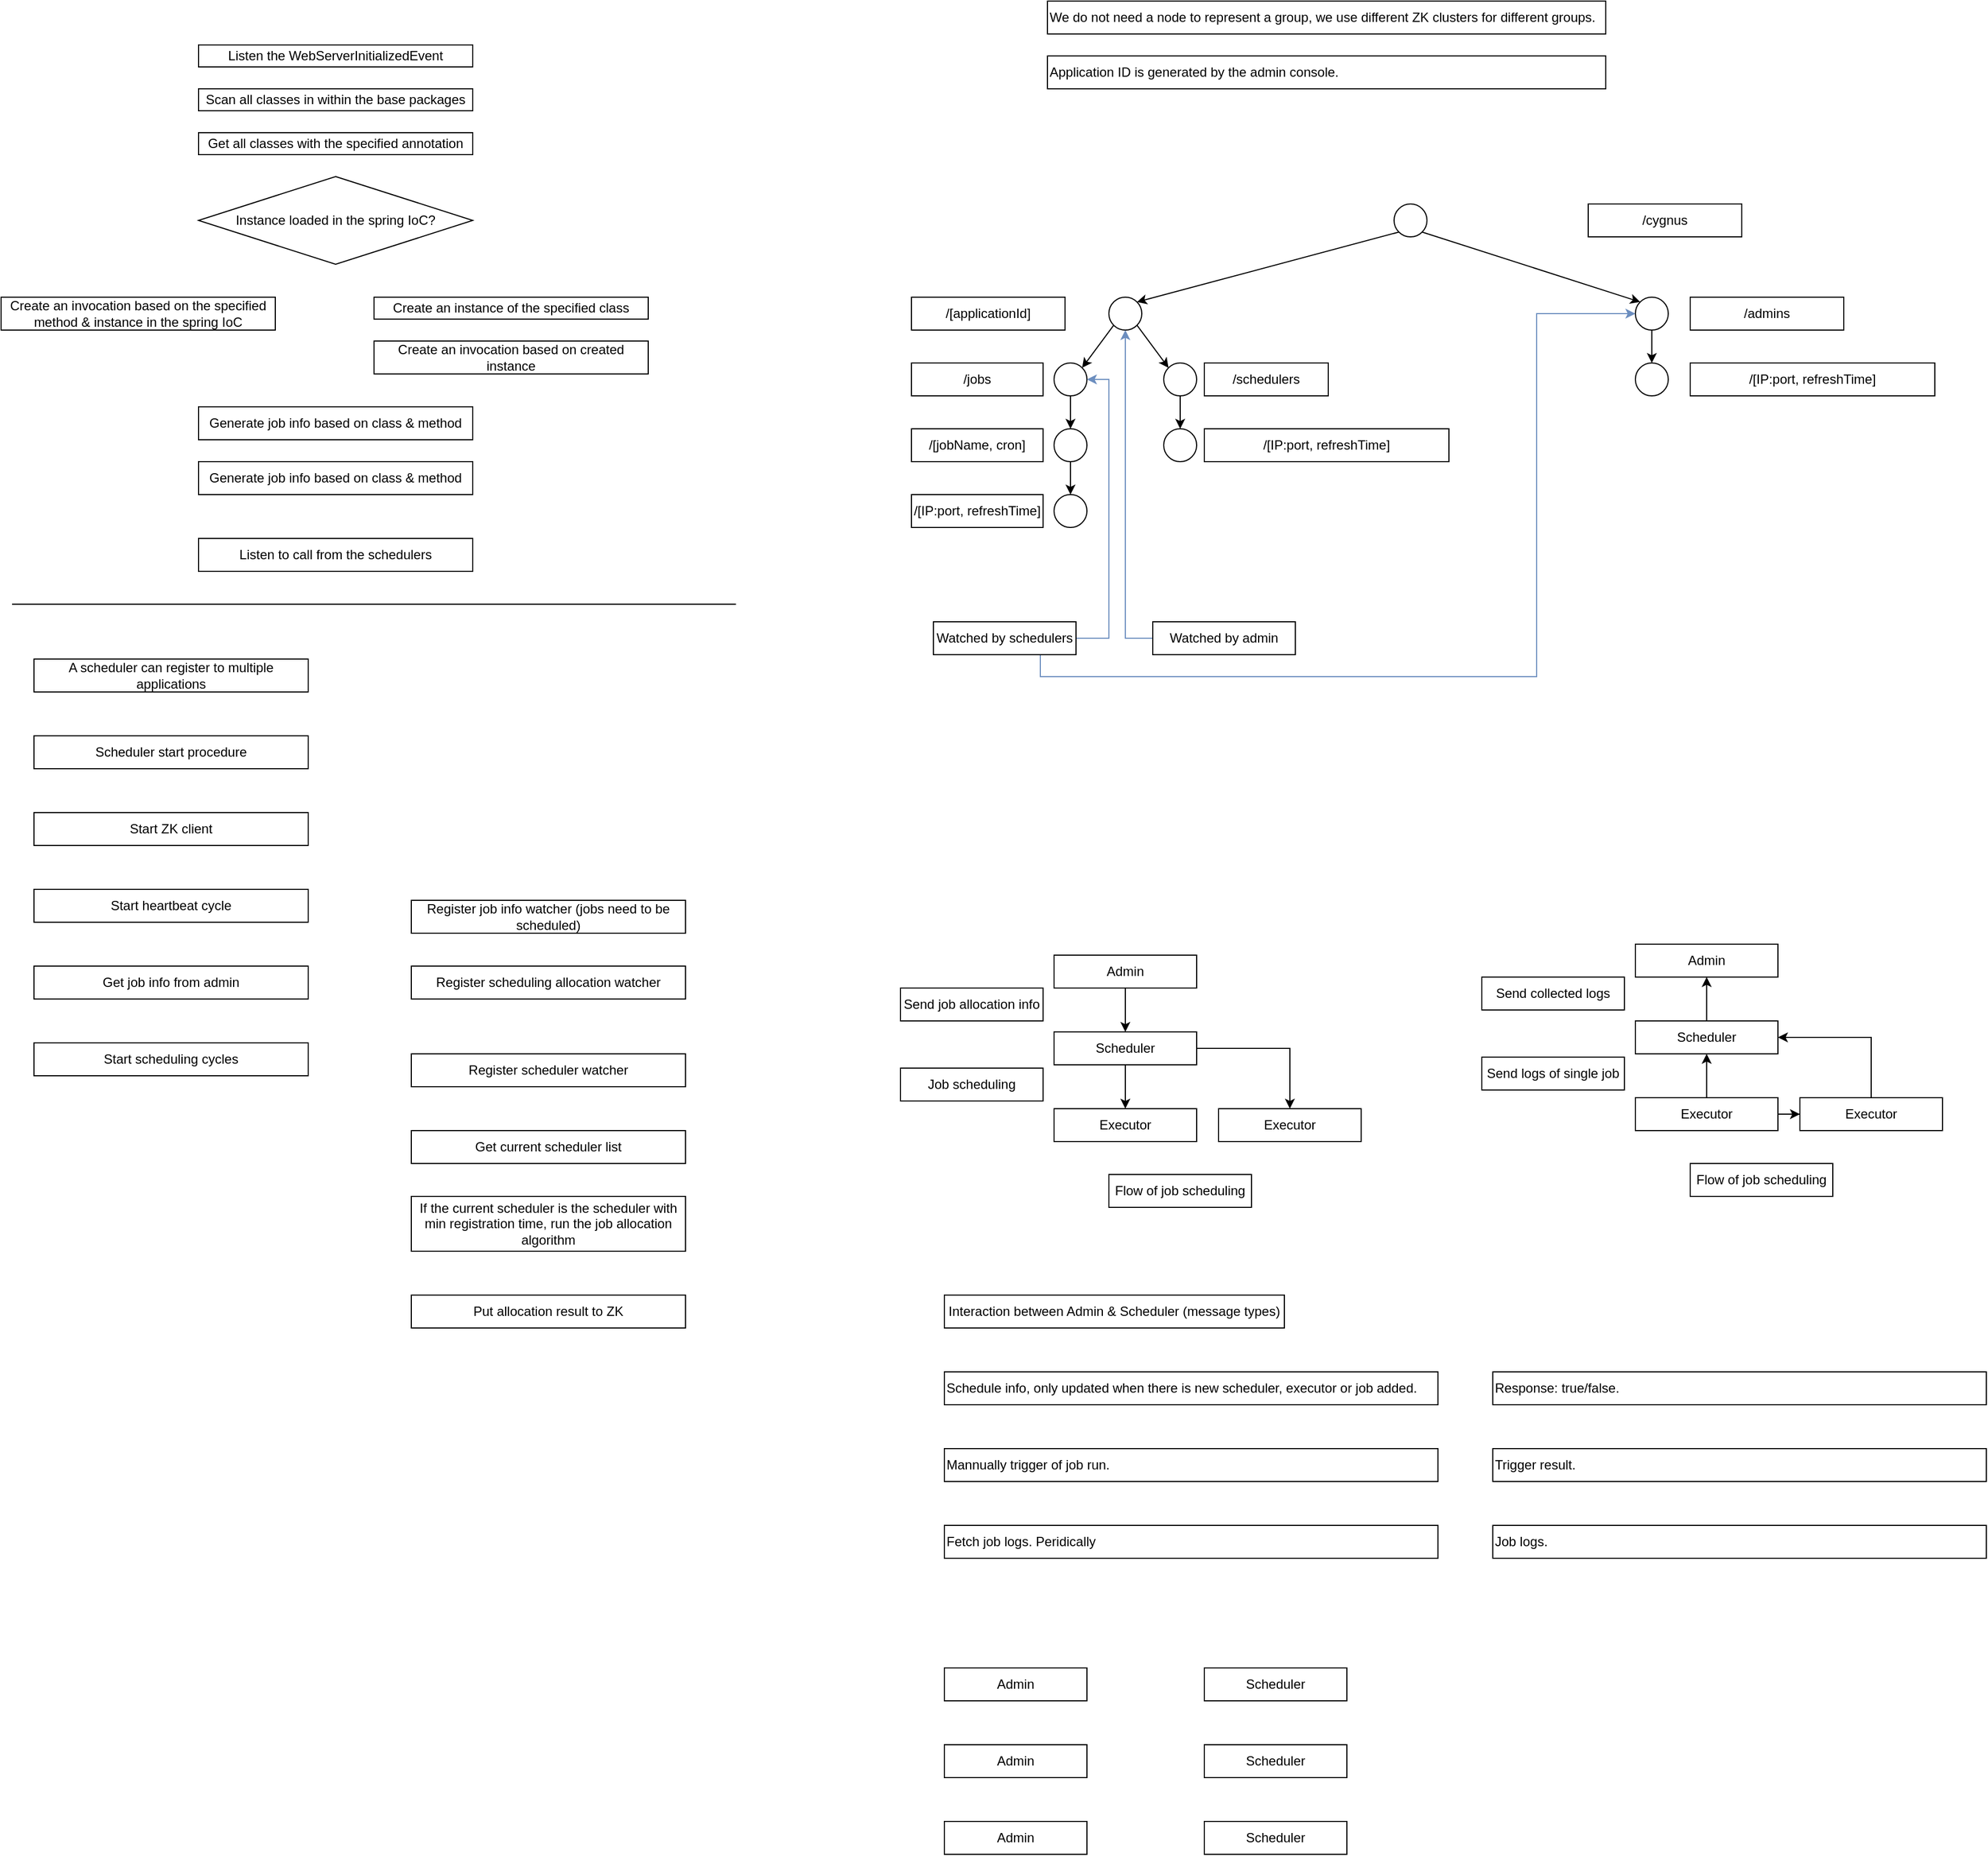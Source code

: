 <mxfile version="21.7.2" type="github">
  <diagram name="第 1 页" id="5EeTXoFenc_YiNX9l1NI">
    <mxGraphModel dx="1115" dy="606" grid="1" gridSize="10" guides="1" tooltips="1" connect="1" arrows="1" fold="1" page="1" pageScale="1" pageWidth="827" pageHeight="1169" math="0" shadow="0">
      <root>
        <mxCell id="0" />
        <mxCell id="1" parent="0" />
        <mxCell id="MFsD-34qDo7G34yyTd13-1" value="Listen the&amp;nbsp;WebServerInitializedEvent" style="rounded=0;whiteSpace=wrap;html=1;" parent="1" vertex="1">
          <mxGeometry x="220" y="50" width="250" height="20" as="geometry" />
        </mxCell>
        <mxCell id="MFsD-34qDo7G34yyTd13-4" value="Scan all classes in within the base packages" style="rounded=0;whiteSpace=wrap;html=1;" parent="1" vertex="1">
          <mxGeometry x="220" y="90" width="250" height="20" as="geometry" />
        </mxCell>
        <mxCell id="MFsD-34qDo7G34yyTd13-5" value="Get all classes with the specified annotation" style="rounded=0;whiteSpace=wrap;html=1;" parent="1" vertex="1">
          <mxGeometry x="220" y="130" width="250" height="20" as="geometry" />
        </mxCell>
        <mxCell id="W75cND2qvZO_ZwM8Ezsm-1" value="Create an invocation based on the specified method &amp;amp; instance in the spring IoC" style="rounded=0;whiteSpace=wrap;html=1;" parent="1" vertex="1">
          <mxGeometry x="40" y="280" width="250" height="30" as="geometry" />
        </mxCell>
        <mxCell id="W75cND2qvZO_ZwM8Ezsm-2" value="Instance loaded in the spring IoC?" style="rhombus;whiteSpace=wrap;html=1;" parent="1" vertex="1">
          <mxGeometry x="220" y="170" width="250" height="80" as="geometry" />
        </mxCell>
        <mxCell id="W75cND2qvZO_ZwM8Ezsm-3" value="Create an instance of the specified class" style="rounded=0;whiteSpace=wrap;html=1;" parent="1" vertex="1">
          <mxGeometry x="380" y="280" width="250" height="20" as="geometry" />
        </mxCell>
        <mxCell id="W75cND2qvZO_ZwM8Ezsm-4" value="Create an invocation based on created instance" style="rounded=0;whiteSpace=wrap;html=1;" parent="1" vertex="1">
          <mxGeometry x="380" y="320" width="250" height="30" as="geometry" />
        </mxCell>
        <mxCell id="W75cND2qvZO_ZwM8Ezsm-5" value="Generate job info based on class &amp;amp; method" style="rounded=0;whiteSpace=wrap;html=1;" parent="1" vertex="1">
          <mxGeometry x="220" y="380" width="250" height="30" as="geometry" />
        </mxCell>
        <mxCell id="W75cND2qvZO_ZwM8Ezsm-10" value="Listen to call from the schedulers" style="rounded=0;whiteSpace=wrap;html=1;" parent="1" vertex="1">
          <mxGeometry x="220" y="500" width="250" height="30" as="geometry" />
        </mxCell>
        <mxCell id="DGsf9-MeSTJs5lk7nA3e-1" value="Generate job info based on class &amp;amp; method" style="rounded=0;whiteSpace=wrap;html=1;" parent="1" vertex="1">
          <mxGeometry x="220" y="430" width="250" height="30" as="geometry" />
        </mxCell>
        <mxCell id="4Q25WiTdi54f8AYO-q5Q-1" value="Scheduler start procedure" style="rounded=0;whiteSpace=wrap;html=1;" parent="1" vertex="1">
          <mxGeometry x="70" y="680" width="250" height="30" as="geometry" />
        </mxCell>
        <mxCell id="4Q25WiTdi54f8AYO-q5Q-2" value="" style="endArrow=none;html=1;rounded=0;" parent="1" edge="1">
          <mxGeometry width="50" height="50" relative="1" as="geometry">
            <mxPoint x="50" y="560" as="sourcePoint" />
            <mxPoint x="710" y="560" as="targetPoint" />
          </mxGeometry>
        </mxCell>
        <mxCell id="4Q25WiTdi54f8AYO-q5Q-3" value="Start ZK client" style="rounded=0;whiteSpace=wrap;html=1;" parent="1" vertex="1">
          <mxGeometry x="70" y="750" width="250" height="30" as="geometry" />
        </mxCell>
        <mxCell id="4Q25WiTdi54f8AYO-q5Q-4" value="Get current scheduler list" style="rounded=0;whiteSpace=wrap;html=1;" parent="1" vertex="1">
          <mxGeometry x="414" y="1040" width="250" height="30" as="geometry" />
        </mxCell>
        <mxCell id="4Q25WiTdi54f8AYO-q5Q-5" value="If the current scheduler is the scheduler with min registration time, run the job allocation algorithm" style="rounded=0;whiteSpace=wrap;html=1;" parent="1" vertex="1">
          <mxGeometry x="414" y="1100" width="250" height="50" as="geometry" />
        </mxCell>
        <mxCell id="4Q25WiTdi54f8AYO-q5Q-6" value="Register scheduler watcher" style="rounded=0;whiteSpace=wrap;html=1;" parent="1" vertex="1">
          <mxGeometry x="414" y="970" width="250" height="30" as="geometry" />
        </mxCell>
        <mxCell id="4Q25WiTdi54f8AYO-q5Q-7" value="Start scheduling cycles" style="rounded=0;whiteSpace=wrap;html=1;" parent="1" vertex="1">
          <mxGeometry x="70" y="960" width="250" height="30" as="geometry" />
        </mxCell>
        <mxCell id="4Q25WiTdi54f8AYO-q5Q-8" value="Put allocation result to ZK" style="rounded=0;whiteSpace=wrap;html=1;" parent="1" vertex="1">
          <mxGeometry x="414" y="1190" width="250" height="30" as="geometry" />
        </mxCell>
        <mxCell id="4Q25WiTdi54f8AYO-q5Q-10" value="Register scheduling allocation watcher" style="rounded=0;whiteSpace=wrap;html=1;" parent="1" vertex="1">
          <mxGeometry x="414" y="890" width="250" height="30" as="geometry" />
        </mxCell>
        <mxCell id="4Q25WiTdi54f8AYO-q5Q-11" value="Get job info from admin" style="rounded=0;whiteSpace=wrap;html=1;" parent="1" vertex="1">
          <mxGeometry x="70" y="890" width="250" height="30" as="geometry" />
        </mxCell>
        <mxCell id="4Q25WiTdi54f8AYO-q5Q-12" value="Register job info watcher (jobs need to be scheduled)" style="rounded=0;whiteSpace=wrap;html=1;" parent="1" vertex="1">
          <mxGeometry x="414" y="830" width="250" height="30" as="geometry" />
        </mxCell>
        <mxCell id="4Q25WiTdi54f8AYO-q5Q-13" value="Start heartbeat cycle" style="rounded=0;whiteSpace=wrap;html=1;" parent="1" vertex="1">
          <mxGeometry x="70" y="820" width="250" height="30" as="geometry" />
        </mxCell>
        <mxCell id="pBQQWS3VcoQOjUSulyyc-5" style="rounded=0;orthogonalLoop=1;jettySize=auto;html=1;exitX=0;exitY=1;exitDx=0;exitDy=0;entryX=1;entryY=0;entryDx=0;entryDy=0;" parent="1" source="pBQQWS3VcoQOjUSulyyc-2" target="pBQQWS3VcoQOjUSulyyc-4" edge="1">
          <mxGeometry relative="1" as="geometry" />
        </mxCell>
        <mxCell id="pBQQWS3VcoQOjUSulyyc-7" style="rounded=0;orthogonalLoop=1;jettySize=auto;html=1;exitX=1;exitY=1;exitDx=0;exitDy=0;entryX=0;entryY=0;entryDx=0;entryDy=0;" parent="1" source="pBQQWS3VcoQOjUSulyyc-2" target="pBQQWS3VcoQOjUSulyyc-6" edge="1">
          <mxGeometry relative="1" as="geometry" />
        </mxCell>
        <mxCell id="pBQQWS3VcoQOjUSulyyc-2" value="" style="ellipse;whiteSpace=wrap;html=1;aspect=fixed;" parent="1" vertex="1">
          <mxGeometry x="1050" y="280" width="30" height="30" as="geometry" />
        </mxCell>
        <mxCell id="pBQQWS3VcoQOjUSulyyc-3" value="/cygnus" style="rounded=0;whiteSpace=wrap;html=1;" parent="1" vertex="1">
          <mxGeometry x="1487" y="195" width="140" height="30" as="geometry" />
        </mxCell>
        <mxCell id="pBQQWS3VcoQOjUSulyyc-12" style="edgeStyle=orthogonalEdgeStyle;rounded=0;orthogonalLoop=1;jettySize=auto;html=1;exitX=0.5;exitY=1;exitDx=0;exitDy=0;entryX=0.5;entryY=0;entryDx=0;entryDy=0;" parent="1" source="pBQQWS3VcoQOjUSulyyc-4" target="pBQQWS3VcoQOjUSulyyc-11" edge="1">
          <mxGeometry relative="1" as="geometry" />
        </mxCell>
        <mxCell id="pBQQWS3VcoQOjUSulyyc-4" value="" style="ellipse;whiteSpace=wrap;html=1;aspect=fixed;" parent="1" vertex="1">
          <mxGeometry x="1000" y="340" width="30" height="30" as="geometry" />
        </mxCell>
        <mxCell id="pBQQWS3VcoQOjUSulyyc-24" style="edgeStyle=orthogonalEdgeStyle;rounded=0;orthogonalLoop=1;jettySize=auto;html=1;exitX=0.5;exitY=1;exitDx=0;exitDy=0;entryX=0.5;entryY=0;entryDx=0;entryDy=0;" parent="1" source="pBQQWS3VcoQOjUSulyyc-6" target="pBQQWS3VcoQOjUSulyyc-23" edge="1">
          <mxGeometry relative="1" as="geometry" />
        </mxCell>
        <mxCell id="pBQQWS3VcoQOjUSulyyc-6" value="" style="ellipse;whiteSpace=wrap;html=1;aspect=fixed;" parent="1" vertex="1">
          <mxGeometry x="1100" y="340" width="30" height="30" as="geometry" />
        </mxCell>
        <mxCell id="pBQQWS3VcoQOjUSulyyc-8" value="/jobs" style="rounded=0;whiteSpace=wrap;html=1;" parent="1" vertex="1">
          <mxGeometry x="870" y="340" width="120" height="30" as="geometry" />
        </mxCell>
        <mxCell id="pBQQWS3VcoQOjUSulyyc-10" value="/schedulers" style="rounded=0;whiteSpace=wrap;html=1;" parent="1" vertex="1">
          <mxGeometry x="1137" y="340" width="113" height="30" as="geometry" />
        </mxCell>
        <mxCell id="pBQQWS3VcoQOjUSulyyc-15" style="edgeStyle=orthogonalEdgeStyle;rounded=0;orthogonalLoop=1;jettySize=auto;html=1;exitX=0.5;exitY=1;exitDx=0;exitDy=0;entryX=0.5;entryY=0;entryDx=0;entryDy=0;" parent="1" source="pBQQWS3VcoQOjUSulyyc-11" target="pBQQWS3VcoQOjUSulyyc-14" edge="1">
          <mxGeometry relative="1" as="geometry" />
        </mxCell>
        <mxCell id="pBQQWS3VcoQOjUSulyyc-11" value="" style="ellipse;whiteSpace=wrap;html=1;aspect=fixed;" parent="1" vertex="1">
          <mxGeometry x="1000" y="400" width="30" height="30" as="geometry" />
        </mxCell>
        <mxCell id="pBQQWS3VcoQOjUSulyyc-14" value="" style="ellipse;whiteSpace=wrap;html=1;aspect=fixed;" parent="1" vertex="1">
          <mxGeometry x="1000" y="460" width="30" height="30" as="geometry" />
        </mxCell>
        <mxCell id="pBQQWS3VcoQOjUSulyyc-16" value="/[jobName, cron]" style="rounded=0;whiteSpace=wrap;html=1;" parent="1" vertex="1">
          <mxGeometry x="870" y="400" width="120" height="30" as="geometry" />
        </mxCell>
        <mxCell id="pBQQWS3VcoQOjUSulyyc-19" value="We do not need a node to represent a group, we use different ZK clusters for different groups." style="rounded=0;whiteSpace=wrap;html=1;align=left;" parent="1" vertex="1">
          <mxGeometry x="994" y="10" width="509" height="30" as="geometry" />
        </mxCell>
        <mxCell id="pBQQWS3VcoQOjUSulyyc-22" value="/[IP:port, refreshTime]" style="rounded=0;whiteSpace=wrap;html=1;" parent="1" vertex="1">
          <mxGeometry x="870" y="460" width="120" height="30" as="geometry" />
        </mxCell>
        <mxCell id="pBQQWS3VcoQOjUSulyyc-23" value="" style="ellipse;whiteSpace=wrap;html=1;aspect=fixed;" parent="1" vertex="1">
          <mxGeometry x="1100" y="400" width="30" height="30" as="geometry" />
        </mxCell>
        <mxCell id="pBQQWS3VcoQOjUSulyyc-33" value="A scheduler can register to multiple applications" style="rounded=0;whiteSpace=wrap;html=1;" parent="1" vertex="1">
          <mxGeometry x="70" y="610" width="250" height="30" as="geometry" />
        </mxCell>
        <mxCell id="QsFEnTBMGscoWcGjqfU7-1" value="/[IP:port, refreshTime]" style="rounded=0;whiteSpace=wrap;html=1;" parent="1" vertex="1">
          <mxGeometry x="1137" y="400" width="223" height="30" as="geometry" />
        </mxCell>
        <mxCell id="QsFEnTBMGscoWcGjqfU7-2" value="Application ID is generated by the admin console." style="rounded=0;whiteSpace=wrap;html=1;align=left;" parent="1" vertex="1">
          <mxGeometry x="994" y="60" width="509" height="30" as="geometry" />
        </mxCell>
        <mxCell id="QsFEnTBMGscoWcGjqfU7-6" style="edgeStyle=orthogonalEdgeStyle;rounded=0;orthogonalLoop=1;jettySize=auto;html=1;exitX=1;exitY=0.5;exitDx=0;exitDy=0;entryX=1;entryY=0.5;entryDx=0;entryDy=0;fillColor=#dae8fc;strokeColor=#6c8ebf;" parent="1" source="QsFEnTBMGscoWcGjqfU7-3" target="pBQQWS3VcoQOjUSulyyc-4" edge="1">
          <mxGeometry relative="1" as="geometry" />
        </mxCell>
        <mxCell id="kGzQXx0Iq3bK5wQlhQYV-10" style="edgeStyle=orthogonalEdgeStyle;rounded=0;orthogonalLoop=1;jettySize=auto;html=1;exitX=0.75;exitY=1;exitDx=0;exitDy=0;entryX=0;entryY=0.5;entryDx=0;entryDy=0;fillColor=#dae8fc;strokeColor=#6c8ebf;" edge="1" parent="1" source="QsFEnTBMGscoWcGjqfU7-3" target="kGzQXx0Iq3bK5wQlhQYV-3">
          <mxGeometry relative="1" as="geometry">
            <Array as="points">
              <mxPoint x="988" y="626" />
              <mxPoint x="1440" y="626" />
              <mxPoint x="1440" y="295" />
            </Array>
          </mxGeometry>
        </mxCell>
        <mxCell id="QsFEnTBMGscoWcGjqfU7-3" value="Watched by schedulers" style="rounded=0;whiteSpace=wrap;html=1;" parent="1" vertex="1">
          <mxGeometry x="890" y="576" width="130" height="30" as="geometry" />
        </mxCell>
        <mxCell id="QsFEnTBMGscoWcGjqfU7-8" style="edgeStyle=orthogonalEdgeStyle;rounded=0;orthogonalLoop=1;jettySize=auto;html=1;exitX=0;exitY=0.5;exitDx=0;exitDy=0;entryX=0.5;entryY=1;entryDx=0;entryDy=0;fillColor=#dae8fc;strokeColor=#6c8ebf;" parent="1" source="QsFEnTBMGscoWcGjqfU7-7" target="pBQQWS3VcoQOjUSulyyc-2" edge="1">
          <mxGeometry relative="1" as="geometry" />
        </mxCell>
        <mxCell id="QsFEnTBMGscoWcGjqfU7-7" value="Watched by admin" style="rounded=0;whiteSpace=wrap;html=1;" parent="1" vertex="1">
          <mxGeometry x="1090" y="576" width="130" height="30" as="geometry" />
        </mxCell>
        <mxCell id="Dp9xP11dtMqaC-6ADBGW-4" style="edgeStyle=orthogonalEdgeStyle;rounded=0;orthogonalLoop=1;jettySize=auto;html=1;exitX=0.5;exitY=1;exitDx=0;exitDy=0;" parent="1" source="Dp9xP11dtMqaC-6ADBGW-1" target="Dp9xP11dtMqaC-6ADBGW-2" edge="1">
          <mxGeometry relative="1" as="geometry" />
        </mxCell>
        <mxCell id="Dp9xP11dtMqaC-6ADBGW-1" value="Admin" style="rounded=0;whiteSpace=wrap;html=1;" parent="1" vertex="1">
          <mxGeometry x="1000" y="880" width="130" height="30" as="geometry" />
        </mxCell>
        <mxCell id="Dp9xP11dtMqaC-6ADBGW-5" style="edgeStyle=orthogonalEdgeStyle;rounded=0;orthogonalLoop=1;jettySize=auto;html=1;exitX=0.5;exitY=1;exitDx=0;exitDy=0;" parent="1" source="Dp9xP11dtMqaC-6ADBGW-2" target="Dp9xP11dtMqaC-6ADBGW-3" edge="1">
          <mxGeometry relative="1" as="geometry" />
        </mxCell>
        <mxCell id="Dp9xP11dtMqaC-6ADBGW-7" style="edgeStyle=orthogonalEdgeStyle;rounded=0;orthogonalLoop=1;jettySize=auto;html=1;exitX=1;exitY=0.5;exitDx=0;exitDy=0;" parent="1" source="Dp9xP11dtMqaC-6ADBGW-2" target="Dp9xP11dtMqaC-6ADBGW-6" edge="1">
          <mxGeometry relative="1" as="geometry" />
        </mxCell>
        <mxCell id="Dp9xP11dtMqaC-6ADBGW-2" value="Scheduler" style="rounded=0;whiteSpace=wrap;html=1;" parent="1" vertex="1">
          <mxGeometry x="1000" y="950" width="130" height="30" as="geometry" />
        </mxCell>
        <mxCell id="Dp9xP11dtMqaC-6ADBGW-3" value="Executor" style="rounded=0;whiteSpace=wrap;html=1;" parent="1" vertex="1">
          <mxGeometry x="1000" y="1020" width="130" height="30" as="geometry" />
        </mxCell>
        <mxCell id="Dp9xP11dtMqaC-6ADBGW-6" value="Executor" style="rounded=0;whiteSpace=wrap;html=1;" parent="1" vertex="1">
          <mxGeometry x="1150" y="1020" width="130" height="30" as="geometry" />
        </mxCell>
        <mxCell id="Dp9xP11dtMqaC-6ADBGW-8" value="Flow of job scheduling" style="rounded=0;whiteSpace=wrap;html=1;" parent="1" vertex="1">
          <mxGeometry x="1050" y="1080" width="130" height="30" as="geometry" />
        </mxCell>
        <mxCell id="Dp9xP11dtMqaC-6ADBGW-9" value="Send job allocation info" style="rounded=0;whiteSpace=wrap;html=1;" parent="1" vertex="1">
          <mxGeometry x="860" y="910" width="130" height="30" as="geometry" />
        </mxCell>
        <mxCell id="Dp9xP11dtMqaC-6ADBGW-10" value="Job scheduling" style="rounded=0;whiteSpace=wrap;html=1;" parent="1" vertex="1">
          <mxGeometry x="860" y="983" width="130" height="30" as="geometry" />
        </mxCell>
        <mxCell id="Dp9xP11dtMqaC-6ADBGW-12" value="Admin" style="rounded=0;whiteSpace=wrap;html=1;" parent="1" vertex="1">
          <mxGeometry x="1530" y="870" width="130" height="30" as="geometry" />
        </mxCell>
        <mxCell id="Dp9xP11dtMqaC-6ADBGW-24" style="edgeStyle=orthogonalEdgeStyle;rounded=0;orthogonalLoop=1;jettySize=auto;html=1;exitX=0.5;exitY=0;exitDx=0;exitDy=0;entryX=0.5;entryY=1;entryDx=0;entryDy=0;" parent="1" source="Dp9xP11dtMqaC-6ADBGW-15" target="Dp9xP11dtMqaC-6ADBGW-12" edge="1">
          <mxGeometry relative="1" as="geometry" />
        </mxCell>
        <mxCell id="Dp9xP11dtMqaC-6ADBGW-15" value="Scheduler" style="rounded=0;whiteSpace=wrap;html=1;" parent="1" vertex="1">
          <mxGeometry x="1530" y="940" width="130" height="30" as="geometry" />
        </mxCell>
        <mxCell id="Dp9xP11dtMqaC-6ADBGW-21" style="edgeStyle=orthogonalEdgeStyle;rounded=0;orthogonalLoop=1;jettySize=auto;html=1;exitX=1;exitY=0.5;exitDx=0;exitDy=0;" parent="1" source="Dp9xP11dtMqaC-6ADBGW-16" target="Dp9xP11dtMqaC-6ADBGW-17" edge="1">
          <mxGeometry relative="1" as="geometry" />
        </mxCell>
        <mxCell id="Dp9xP11dtMqaC-6ADBGW-23" style="edgeStyle=orthogonalEdgeStyle;rounded=0;orthogonalLoop=1;jettySize=auto;html=1;exitX=0.5;exitY=0;exitDx=0;exitDy=0;" parent="1" source="Dp9xP11dtMqaC-6ADBGW-16" target="Dp9xP11dtMqaC-6ADBGW-15" edge="1">
          <mxGeometry relative="1" as="geometry" />
        </mxCell>
        <mxCell id="Dp9xP11dtMqaC-6ADBGW-16" value="Executor" style="rounded=0;whiteSpace=wrap;html=1;" parent="1" vertex="1">
          <mxGeometry x="1530" y="1010" width="130" height="30" as="geometry" />
        </mxCell>
        <mxCell id="Dp9xP11dtMqaC-6ADBGW-22" style="edgeStyle=orthogonalEdgeStyle;rounded=0;orthogonalLoop=1;jettySize=auto;html=1;exitX=0.5;exitY=0;exitDx=0;exitDy=0;entryX=1;entryY=0.5;entryDx=0;entryDy=0;" parent="1" source="Dp9xP11dtMqaC-6ADBGW-17" target="Dp9xP11dtMqaC-6ADBGW-15" edge="1">
          <mxGeometry relative="1" as="geometry" />
        </mxCell>
        <mxCell id="Dp9xP11dtMqaC-6ADBGW-17" value="Executor" style="rounded=0;whiteSpace=wrap;html=1;" parent="1" vertex="1">
          <mxGeometry x="1680" y="1010" width="130" height="30" as="geometry" />
        </mxCell>
        <mxCell id="Dp9xP11dtMqaC-6ADBGW-18" value="Flow of job scheduling" style="rounded=0;whiteSpace=wrap;html=1;" parent="1" vertex="1">
          <mxGeometry x="1580" y="1070" width="130" height="30" as="geometry" />
        </mxCell>
        <mxCell id="Dp9xP11dtMqaC-6ADBGW-19" value="Send collected logs" style="rounded=0;whiteSpace=wrap;html=1;" parent="1" vertex="1">
          <mxGeometry x="1390" y="900" width="130" height="30" as="geometry" />
        </mxCell>
        <mxCell id="Dp9xP11dtMqaC-6ADBGW-20" value="Send logs of single job" style="rounded=0;whiteSpace=wrap;html=1;" parent="1" vertex="1">
          <mxGeometry x="1390" y="973" width="130" height="30" as="geometry" />
        </mxCell>
        <mxCell id="HlNk3kSOHHy-lMkBoKm--3" value="Interaction between Admin &amp;amp; Scheduler (message types)" style="rounded=0;whiteSpace=wrap;html=1;" parent="1" vertex="1">
          <mxGeometry x="900" y="1190" width="310" height="30" as="geometry" />
        </mxCell>
        <mxCell id="HlNk3kSOHHy-lMkBoKm--5" value="Schedule info, only updated when there is new scheduler, executor or job added." style="rounded=0;whiteSpace=wrap;html=1;align=left;" parent="1" vertex="1">
          <mxGeometry x="900" y="1260" width="450" height="30" as="geometry" />
        </mxCell>
        <mxCell id="HlNk3kSOHHy-lMkBoKm--6" value="Mannually trigger of job run." style="rounded=0;whiteSpace=wrap;html=1;align=left;" parent="1" vertex="1">
          <mxGeometry x="900" y="1330" width="450" height="30" as="geometry" />
        </mxCell>
        <mxCell id="HlNk3kSOHHy-lMkBoKm--7" value="Response: true/false." style="rounded=0;whiteSpace=wrap;html=1;align=left;" parent="1" vertex="1">
          <mxGeometry x="1400" y="1260" width="450" height="30" as="geometry" />
        </mxCell>
        <mxCell id="HlNk3kSOHHy-lMkBoKm--8" value="Trigger result." style="rounded=0;whiteSpace=wrap;html=1;align=left;" parent="1" vertex="1">
          <mxGeometry x="1400" y="1330" width="450" height="30" as="geometry" />
        </mxCell>
        <mxCell id="HlNk3kSOHHy-lMkBoKm--9" value="Fetch job logs. Peridically" style="rounded=0;whiteSpace=wrap;html=1;align=left;" parent="1" vertex="1">
          <mxGeometry x="900" y="1400" width="450" height="30" as="geometry" />
        </mxCell>
        <mxCell id="HlNk3kSOHHy-lMkBoKm--10" value="Job logs." style="rounded=0;whiteSpace=wrap;html=1;align=left;" parent="1" vertex="1">
          <mxGeometry x="1400" y="1400" width="450" height="30" as="geometry" />
        </mxCell>
        <mxCell id="HlNk3kSOHHy-lMkBoKm--11" value="Admin" style="rounded=0;whiteSpace=wrap;html=1;" parent="1" vertex="1">
          <mxGeometry x="900" y="1530" width="130" height="30" as="geometry" />
        </mxCell>
        <mxCell id="HlNk3kSOHHy-lMkBoKm--12" value="Scheduler" style="rounded=0;whiteSpace=wrap;html=1;" parent="1" vertex="1">
          <mxGeometry x="1137" y="1530" width="130" height="30" as="geometry" />
        </mxCell>
        <mxCell id="HlNk3kSOHHy-lMkBoKm--13" value="Admin" style="rounded=0;whiteSpace=wrap;html=1;" parent="1" vertex="1">
          <mxGeometry x="900" y="1600" width="130" height="30" as="geometry" />
        </mxCell>
        <mxCell id="HlNk3kSOHHy-lMkBoKm--14" value="Admin" style="rounded=0;whiteSpace=wrap;html=1;" parent="1" vertex="1">
          <mxGeometry x="900" y="1670" width="130" height="30" as="geometry" />
        </mxCell>
        <mxCell id="HlNk3kSOHHy-lMkBoKm--15" value="Scheduler" style="rounded=0;whiteSpace=wrap;html=1;" parent="1" vertex="1">
          <mxGeometry x="1137" y="1600" width="130" height="30" as="geometry" />
        </mxCell>
        <mxCell id="HlNk3kSOHHy-lMkBoKm--16" value="Scheduler" style="rounded=0;whiteSpace=wrap;html=1;" parent="1" vertex="1">
          <mxGeometry x="1137" y="1670" width="130" height="30" as="geometry" />
        </mxCell>
        <mxCell id="kGzQXx0Iq3bK5wQlhQYV-5" style="rounded=0;orthogonalLoop=1;jettySize=auto;html=1;exitX=0;exitY=1;exitDx=0;exitDy=0;entryX=1;entryY=0;entryDx=0;entryDy=0;" edge="1" parent="1" source="kGzQXx0Iq3bK5wQlhQYV-1" target="pBQQWS3VcoQOjUSulyyc-2">
          <mxGeometry relative="1" as="geometry" />
        </mxCell>
        <mxCell id="kGzQXx0Iq3bK5wQlhQYV-6" style="rounded=0;orthogonalLoop=1;jettySize=auto;html=1;exitX=1;exitY=1;exitDx=0;exitDy=0;entryX=0;entryY=0;entryDx=0;entryDy=0;" edge="1" parent="1" source="kGzQXx0Iq3bK5wQlhQYV-1" target="kGzQXx0Iq3bK5wQlhQYV-3">
          <mxGeometry relative="1" as="geometry" />
        </mxCell>
        <mxCell id="kGzQXx0Iq3bK5wQlhQYV-1" value="" style="ellipse;whiteSpace=wrap;html=1;aspect=fixed;" vertex="1" parent="1">
          <mxGeometry x="1310" y="195" width="30" height="30" as="geometry" />
        </mxCell>
        <mxCell id="kGzQXx0Iq3bK5wQlhQYV-2" value="/[applicationId]" style="rounded=0;whiteSpace=wrap;html=1;" vertex="1" parent="1">
          <mxGeometry x="870" y="280" width="140" height="30" as="geometry" />
        </mxCell>
        <mxCell id="kGzQXx0Iq3bK5wQlhQYV-11" style="edgeStyle=orthogonalEdgeStyle;rounded=0;orthogonalLoop=1;jettySize=auto;html=1;exitX=0.5;exitY=1;exitDx=0;exitDy=0;entryX=0.5;entryY=0;entryDx=0;entryDy=0;" edge="1" parent="1" source="kGzQXx0Iq3bK5wQlhQYV-3" target="kGzQXx0Iq3bK5wQlhQYV-7">
          <mxGeometry relative="1" as="geometry" />
        </mxCell>
        <mxCell id="kGzQXx0Iq3bK5wQlhQYV-3" value="" style="ellipse;whiteSpace=wrap;html=1;aspect=fixed;" vertex="1" parent="1">
          <mxGeometry x="1530" y="280" width="30" height="30" as="geometry" />
        </mxCell>
        <mxCell id="kGzQXx0Iq3bK5wQlhQYV-4" value="/admins" style="rounded=0;whiteSpace=wrap;html=1;" vertex="1" parent="1">
          <mxGeometry x="1580" y="280" width="140" height="30" as="geometry" />
        </mxCell>
        <mxCell id="kGzQXx0Iq3bK5wQlhQYV-7" value="" style="ellipse;whiteSpace=wrap;html=1;aspect=fixed;" vertex="1" parent="1">
          <mxGeometry x="1530" y="340" width="30" height="30" as="geometry" />
        </mxCell>
        <mxCell id="kGzQXx0Iq3bK5wQlhQYV-9" value="/[IP:port, refreshTime]" style="rounded=0;whiteSpace=wrap;html=1;" vertex="1" parent="1">
          <mxGeometry x="1580" y="340" width="223" height="30" as="geometry" />
        </mxCell>
      </root>
    </mxGraphModel>
  </diagram>
</mxfile>
